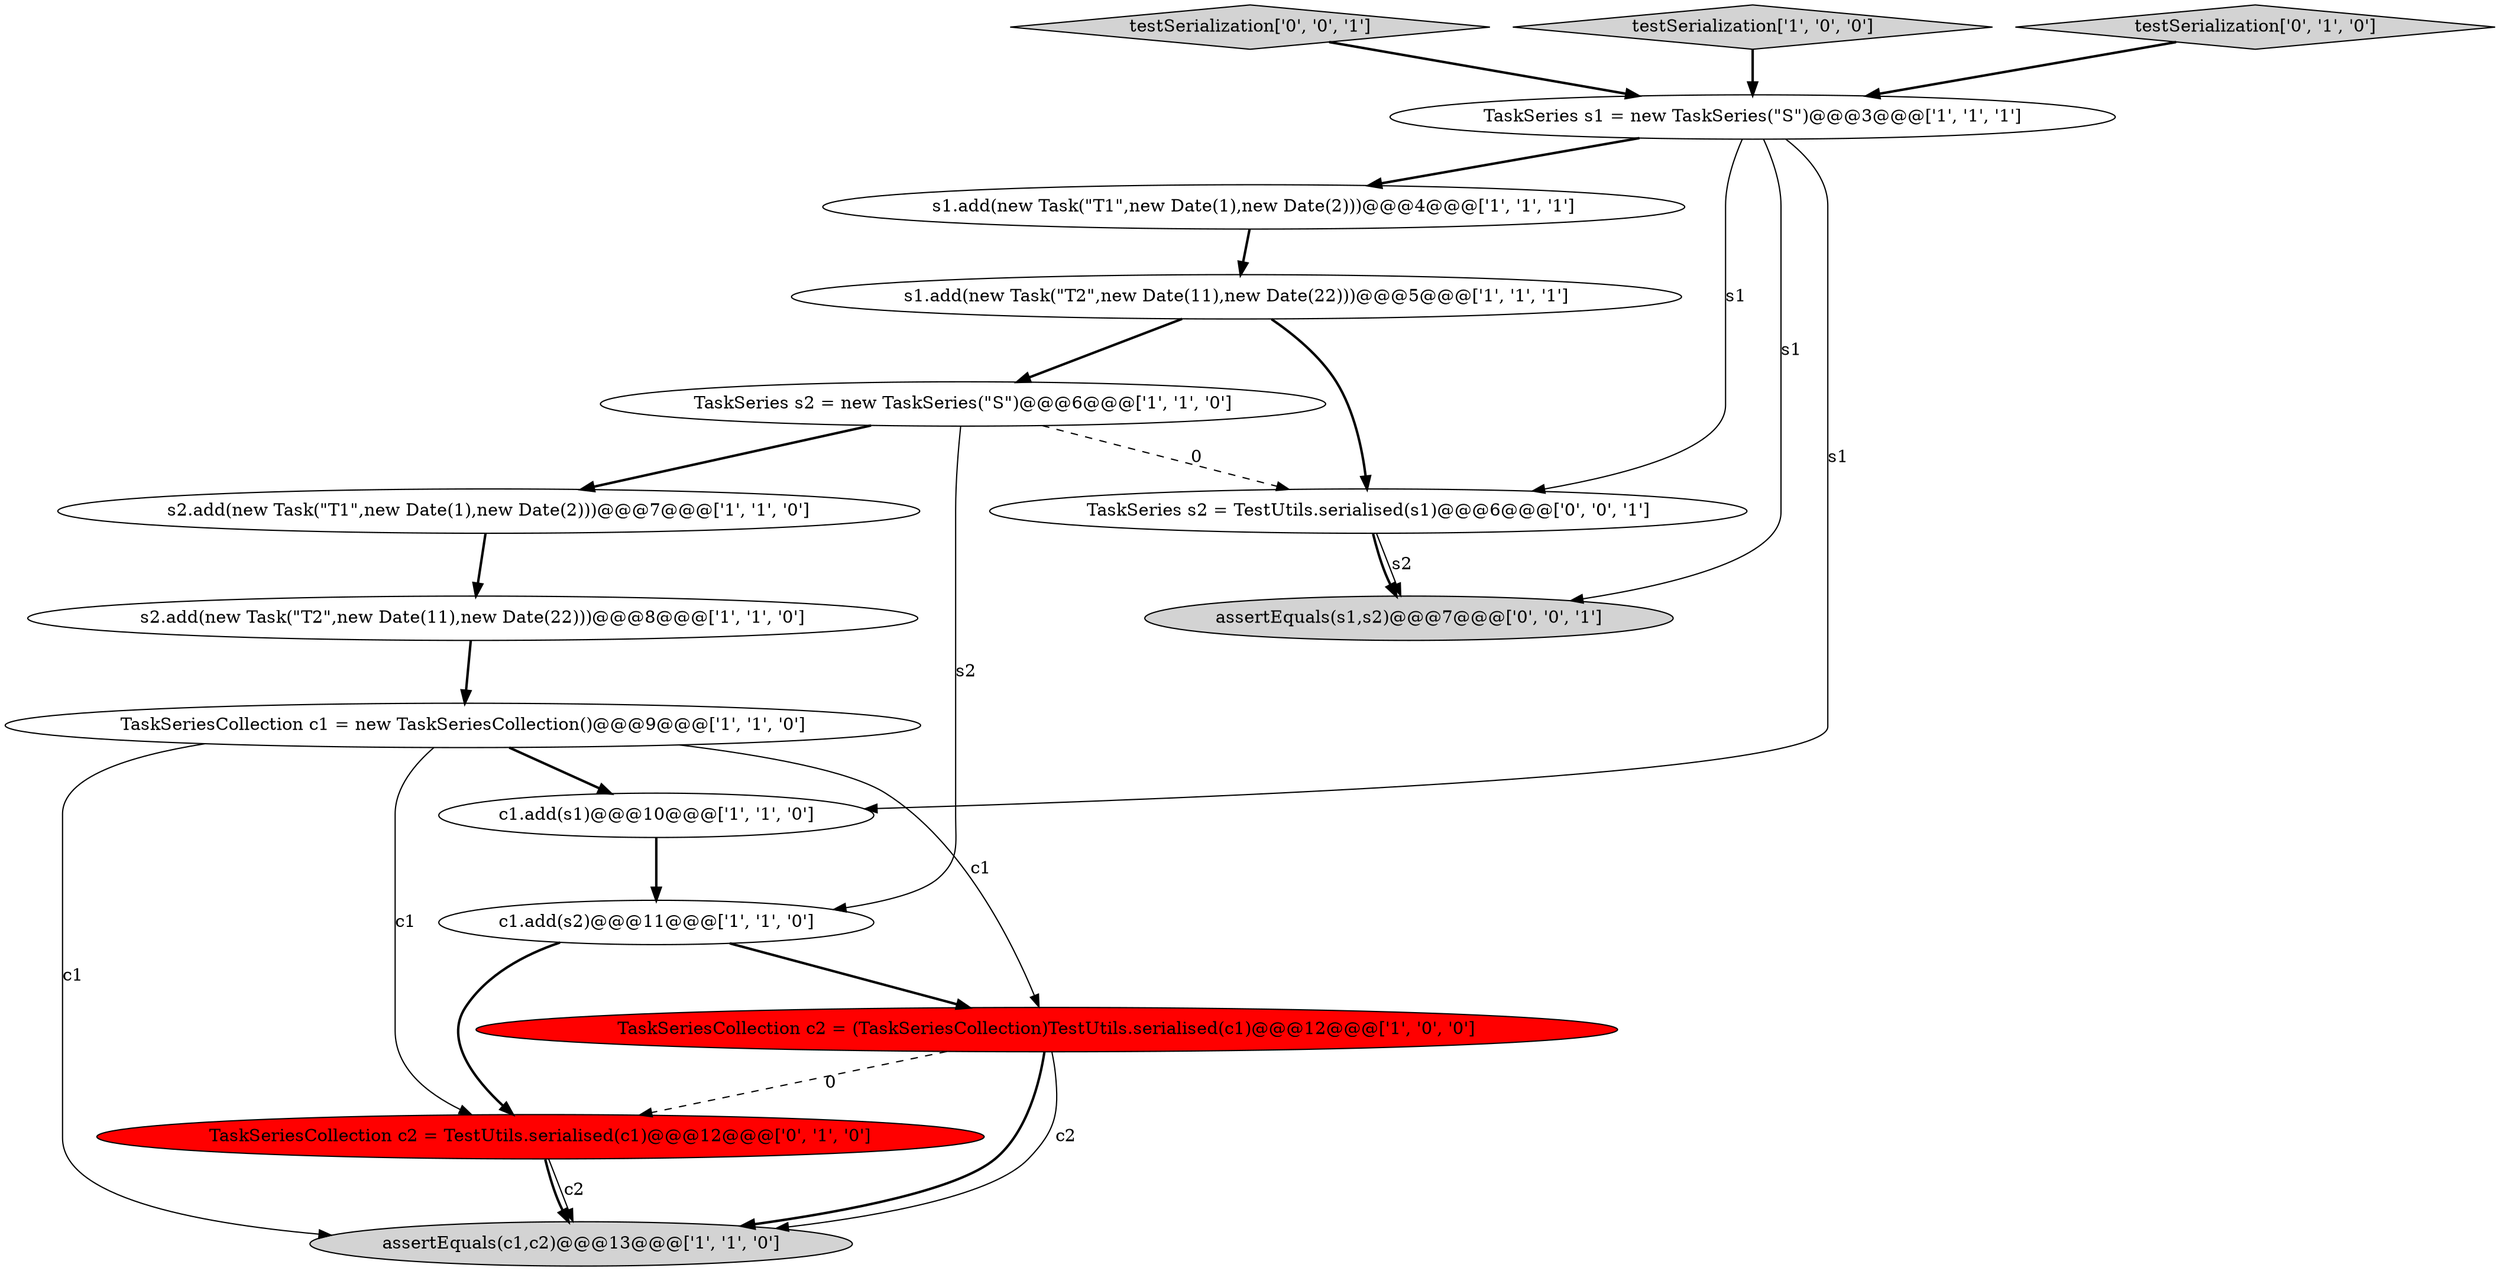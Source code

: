 digraph {
14 [style = filled, label = "testSerialization['0', '0', '1']", fillcolor = lightgray, shape = diamond image = "AAA0AAABBB3BBB"];
11 [style = filled, label = "s2.add(new Task(\"T1\",new Date(1),new Date(2)))@@@7@@@['1', '1', '0']", fillcolor = white, shape = ellipse image = "AAA0AAABBB1BBB"];
3 [style = filled, label = "TaskSeriesCollection c1 = new TaskSeriesCollection()@@@9@@@['1', '1', '0']", fillcolor = white, shape = ellipse image = "AAA0AAABBB1BBB"];
7 [style = filled, label = "assertEquals(c1,c2)@@@13@@@['1', '1', '0']", fillcolor = lightgray, shape = ellipse image = "AAA0AAABBB1BBB"];
10 [style = filled, label = "testSerialization['1', '0', '0']", fillcolor = lightgray, shape = diamond image = "AAA0AAABBB1BBB"];
15 [style = filled, label = "assertEquals(s1,s2)@@@7@@@['0', '0', '1']", fillcolor = lightgray, shape = ellipse image = "AAA0AAABBB3BBB"];
4 [style = filled, label = "c1.add(s1)@@@10@@@['1', '1', '0']", fillcolor = white, shape = ellipse image = "AAA0AAABBB1BBB"];
13 [style = filled, label = "testSerialization['0', '1', '0']", fillcolor = lightgray, shape = diamond image = "AAA0AAABBB2BBB"];
2 [style = filled, label = "s1.add(new Task(\"T1\",new Date(1),new Date(2)))@@@4@@@['1', '1', '1']", fillcolor = white, shape = ellipse image = "AAA0AAABBB1BBB"];
0 [style = filled, label = "s1.add(new Task(\"T2\",new Date(11),new Date(22)))@@@5@@@['1', '1', '1']", fillcolor = white, shape = ellipse image = "AAA0AAABBB1BBB"];
8 [style = filled, label = "TaskSeries s2 = new TaskSeries(\"S\")@@@6@@@['1', '1', '0']", fillcolor = white, shape = ellipse image = "AAA0AAABBB1BBB"];
6 [style = filled, label = "c1.add(s2)@@@11@@@['1', '1', '0']", fillcolor = white, shape = ellipse image = "AAA0AAABBB1BBB"];
12 [style = filled, label = "TaskSeriesCollection c2 = TestUtils.serialised(c1)@@@12@@@['0', '1', '0']", fillcolor = red, shape = ellipse image = "AAA1AAABBB2BBB"];
9 [style = filled, label = "TaskSeriesCollection c2 = (TaskSeriesCollection)TestUtils.serialised(c1)@@@12@@@['1', '0', '0']", fillcolor = red, shape = ellipse image = "AAA1AAABBB1BBB"];
16 [style = filled, label = "TaskSeries s2 = TestUtils.serialised(s1)@@@6@@@['0', '0', '1']", fillcolor = white, shape = ellipse image = "AAA0AAABBB3BBB"];
5 [style = filled, label = "s2.add(new Task(\"T2\",new Date(11),new Date(22)))@@@8@@@['1', '1', '0']", fillcolor = white, shape = ellipse image = "AAA0AAABBB1BBB"];
1 [style = filled, label = "TaskSeries s1 = new TaskSeries(\"S\")@@@3@@@['1', '1', '1']", fillcolor = white, shape = ellipse image = "AAA0AAABBB1BBB"];
1->16 [style = solid, label="s1"];
5->3 [style = bold, label=""];
16->15 [style = bold, label=""];
0->16 [style = bold, label=""];
8->16 [style = dashed, label="0"];
4->6 [style = bold, label=""];
12->7 [style = solid, label="c2"];
9->7 [style = bold, label=""];
3->4 [style = bold, label=""];
12->7 [style = bold, label=""];
13->1 [style = bold, label=""];
14->1 [style = bold, label=""];
3->9 [style = solid, label="c1"];
11->5 [style = bold, label=""];
2->0 [style = bold, label=""];
1->4 [style = solid, label="s1"];
16->15 [style = solid, label="s2"];
3->7 [style = solid, label="c1"];
1->15 [style = solid, label="s1"];
0->8 [style = bold, label=""];
3->12 [style = solid, label="c1"];
8->6 [style = solid, label="s2"];
1->2 [style = bold, label=""];
9->12 [style = dashed, label="0"];
6->9 [style = bold, label=""];
10->1 [style = bold, label=""];
8->11 [style = bold, label=""];
9->7 [style = solid, label="c2"];
6->12 [style = bold, label=""];
}
